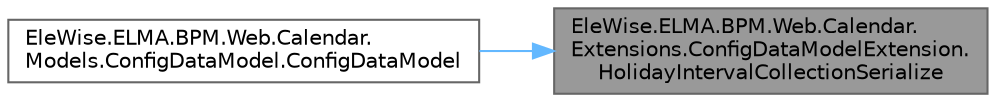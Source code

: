 digraph "EleWise.ELMA.BPM.Web.Calendar.Extensions.ConfigDataModelExtension.HolidayIntervalCollectionSerialize"
{
 // LATEX_PDF_SIZE
  bgcolor="transparent";
  edge [fontname=Helvetica,fontsize=10,labelfontname=Helvetica,labelfontsize=10];
  node [fontname=Helvetica,fontsize=10,shape=box,height=0.2,width=0.4];
  rankdir="RL";
  Node1 [id="Node000001",label="EleWise.ELMA.BPM.Web.Calendar.\lExtensions.ConfigDataModelExtension.\lHolidayIntervalCollectionSerialize",height=0.2,width=0.4,color="gray40", fillcolor="grey60", style="filled", fontcolor="black",tooltip="Сериализовать коллекцию интервалов нерабочего времени"];
  Node1 -> Node2 [id="edge1_Node000001_Node000002",dir="back",color="steelblue1",style="solid",tooltip=" "];
  Node2 [id="Node000002",label="EleWise.ELMA.BPM.Web.Calendar.\lModels.ConfigDataModel.ConfigDataModel",height=0.2,width=0.4,color="grey40", fillcolor="white", style="filled",URL="$class_ele_wise_1_1_e_l_m_a_1_1_b_p_m_1_1_web_1_1_calendar_1_1_models_1_1_config_data_model.html#abcb2706d2110b7f155fdfb970bb6070b",tooltip="Создать модель исключительного дня"];
}
